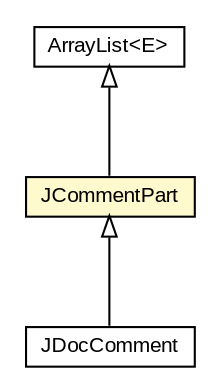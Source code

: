 #!/usr/local/bin/dot
#
# Class diagram 
# Generated by UMLGraph version 5.1 (http://www.umlgraph.org/)
#

digraph G {
	edge [fontname="arial",fontsize=10,labelfontname="arial",labelfontsize=10];
	node [fontname="arial",fontsize=10,shape=plaintext];
	nodesep=0.25;
	ranksep=0.5;
	// com.helger.jcodemodel.JDocComment
	c7361 [label=<<table title="com.helger.jcodemodel.JDocComment" border="0" cellborder="1" cellspacing="0" cellpadding="2" port="p" href="./JDocComment.html">
		<tr><td><table border="0" cellspacing="0" cellpadding="1">
<tr><td align="center" balign="center"> JDocComment </td></tr>
		</table></td></tr>
		</table>>, fontname="arial", fontcolor="black", fontsize=10.0];
	// com.helger.jcodemodel.JCommentPart
	c7367 [label=<<table title="com.helger.jcodemodel.JCommentPart" border="0" cellborder="1" cellspacing="0" cellpadding="2" port="p" bgcolor="lemonChiffon" href="./JCommentPart.html">
		<tr><td><table border="0" cellspacing="0" cellpadding="1">
<tr><td align="center" balign="center"> JCommentPart </td></tr>
		</table></td></tr>
		</table>>, fontname="arial", fontcolor="black", fontsize=10.0];
	//com.helger.jcodemodel.JDocComment extends com.helger.jcodemodel.JCommentPart
	c7367:p -> c7361:p [dir=back,arrowtail=empty];
	//com.helger.jcodemodel.JCommentPart extends java.util.ArrayList<java.lang.Object>
	c7444:p -> c7367:p [dir=back,arrowtail=empty];
	// java.util.ArrayList<E>
	c7444 [label=<<table title="java.util.ArrayList" border="0" cellborder="1" cellspacing="0" cellpadding="2" port="p" href="http://java.sun.com/j2se/1.4.2/docs/api/java/util/ArrayList.html">
		<tr><td><table border="0" cellspacing="0" cellpadding="1">
<tr><td align="center" balign="center"> ArrayList&lt;E&gt; </td></tr>
		</table></td></tr>
		</table>>, fontname="arial", fontcolor="black", fontsize=10.0];
}

